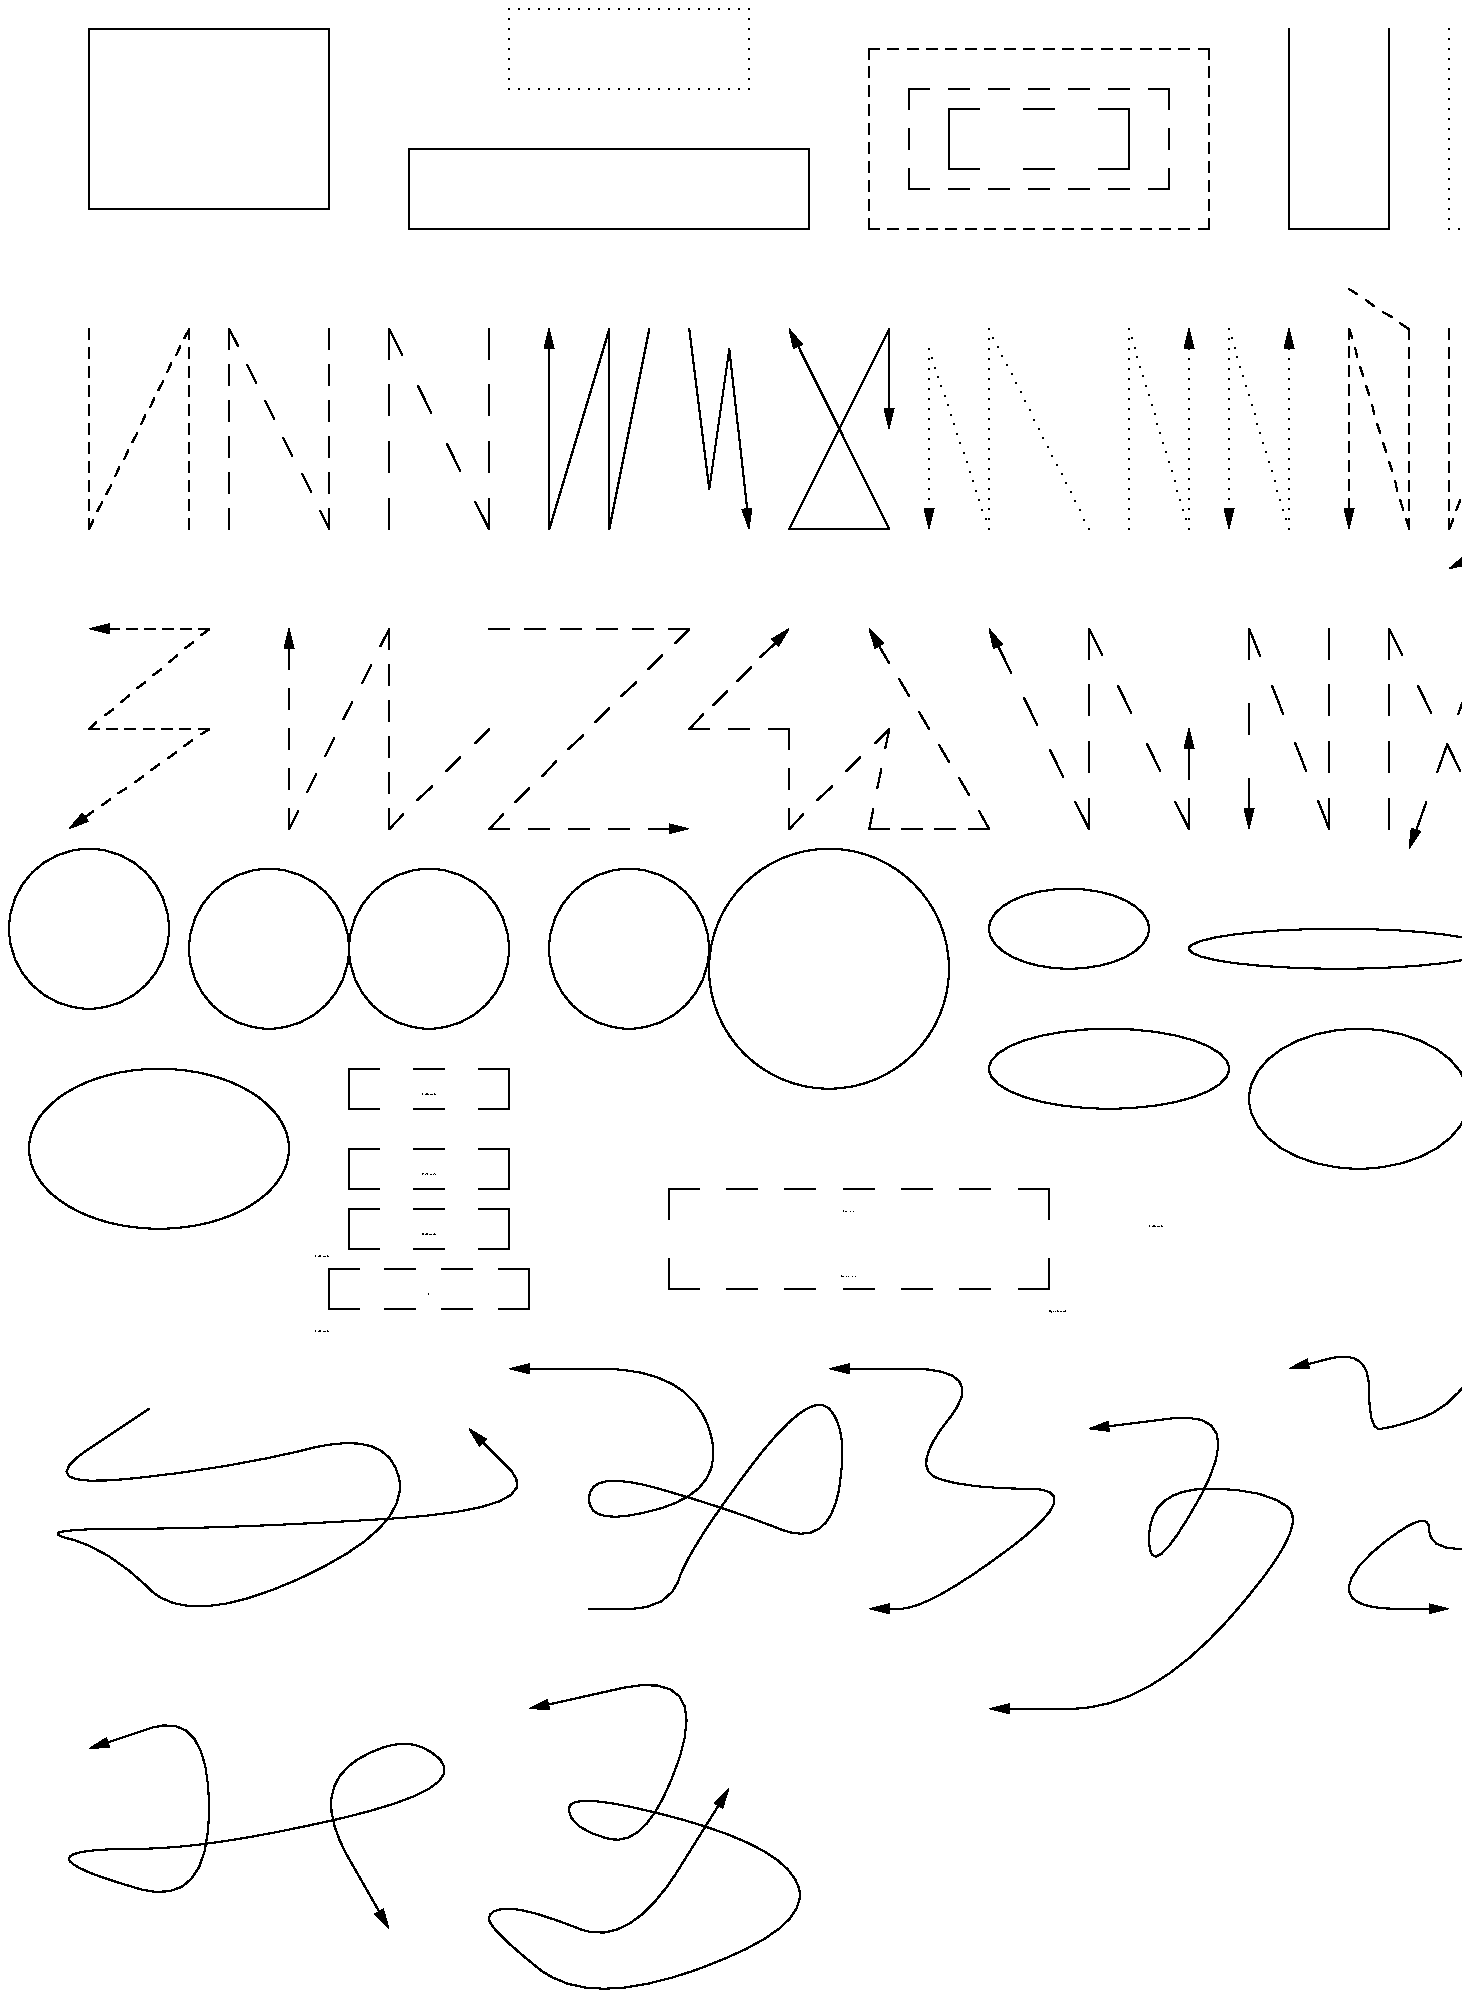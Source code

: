 .PS
scale = 80
"\fR\s12lj top (moved)\s0\fP" ljust at 416.000000, 281.000000
"\fR\s18hello world\s0\fP" ljust at 456.000000, 315.000000
ellipse wid 88.000000 ht 56.000000 at 540.000000, 364.000000
"\fR\s12top center\s0\fP"  at 336.000000, 321.000000
"\fR\s12bottom center\s0\fP"  at 336.000000, 295.000000
box  wid 96.000000 ht 72.000000 at 80.000000, 756.000000
box  wid 160.000000 ht 32.000000 at 240.000000, 728.000000
box dotted wid 96.000000 ht 32.000000 at 248.000000, 784.000000
box dashed wid 136.000000 ht 72.000000 at 412.000000, 748.000000
box dashed 0.1 * scale wid 104.000000 ht 40.000000 at 412.000000, 748.000000
box dashed 0.15 * scale wid 72.000000 ht 24.000000 at 412.000000, 748.000000
line   from 512.000000, 792.000000 \
	to 512.000000, 712.000000 \
	to 552.000000, 712.000000 \
	to 552.000000, 792.000000 
line  dotted from 576.000000, 792.000000 \
	to 576.000000, 712.000000 \
	to 616.000000, 712.000000 \
	to 616.000000, 792.000000 
line  dashed from 32.000000, 672.000000 \
	to 32.000000, 592.000000 \
	to 72.000000, 672.000000 \
	to 72.000000, 592.000000 
line  dashed 0.1 * scale from 88.000000, 592.000000 \
	to 88.000000, 672.000000 \
	to 128.000000, 592.000000 \
	to 128.000000, 672.000000 
line  dashed 0.15 * scale from 152.000000, 592.000000 \
	to 152.000000, 672.000000 \
	to 192.000000, 592.000000 \
	to 192.000000, 672.000000 
line <-  from 216.000000, 672.000000 \
	to 216.000000, 592.000000 \
	to 240.000000, 672.000000 \
	to 240.000000, 592.000000 \
	to 256.000000, 672.000000 
line ->  from 272.000000, 672.000000 \
	to 280.000000, 608.000000 \
	to 288.000000, 664.000000 \
	to 296.000000, 592.000000 
line <->  from 312.000000, 672.000000 \
	to 352.000000, 592.000000 \
	to 312.000000, 592.000000 \
	to 352.000000, 672.000000 \
	to 352.000000, 632.000000 
line <- dotted from 368.000000, 592.000000 \
	to 368.000000, 664.000000 \
	to 392.000000, 592.000000 \
	to 392.000000, 672.000000 \
	to 432.000000, 592.000000 
line -> dotted from 448.000000, 592.000000 \
	to 448.000000, 672.000000 \
	to 472.000000, 592.000000 \
	to 472.000000, 672.000000 
line <-> dotted from 488.000000, 592.000000 \
	to 488.000000, 672.000000 \
	to 512.000000, 592.000000 \
	to 512.000000, 672.000000 
line <- dashed from 536.000000, 592.000000 \
	to 536.000000, 672.000000 \
	to 560.000000, 592.000000 \
	to 560.000000, 672.000000 \
	to 536.000000, 688.000000 
line -> dashed from 576.000000, 672.000000 \
	to 576.000000, 592.000000 \
	to 608.000000, 672.000000 \
	to 608.000000, 592.000000 \
	to 576.000000, 576.000000 
line <-> dashed from 32.000000, 552.000000 \
	to 80.000000, 552.000000 \
	to 32.000000, 512.000000 \
	to 80.000000, 512.000000 \
	to 24.000000, 472.000000 
line <- dashed 0.1 * scale from 112.000000, 552.000000 \
	to 112.000000, 472.000000 \
	to 152.000000, 552.000000 \
	to 152.000000, 472.000000 \
	to 192.000000, 512.000000 
line -> dashed 0.1 * scale from 192.000000, 552.000000 \
	to 272.000000, 552.000000 \
	to 192.000000, 472.000000 \
	to 272.000000, 472.000000 
line <-> dashed 0.1 * scale from 312.000000, 552.000000 \
	to 272.000000, 512.000000 \
	to 312.000000, 512.000000 \
	to 312.000000, 472.000000 \
	to 352.000000, 512.000000 \
	to 344.000000, 472.000000 \
	to 392.000000, 472.000000 \
	to 344.000000, 552.000000 
line <-> dashed 0.15 * scale from 392.000000, 552.000000 \
	to 432.000000, 472.000000 \
	to 432.000000, 552.000000 \
	to 472.000000, 472.000000 \
	to 472.000000, 512.000000 
line <- dashed 0.15 * scale from 496.000000, 472.000000 \
	to 496.000000, 552.000000 \
	to 528.000000, 472.000000 \
	to 528.000000, 552.000000 
line -> dashed 0.15 * scale from 552.000000, 472.000000 \
	to 552.000000, 552.000000 \
	to 592.000000, 472.000000 \
	to 592.000000, 552.000000 \
	to 560.000000, 464.000000 
circle radius 32 at 32.000000, 432.000000
circle radius 32 at 104.000000, 424.000000
circle radius 32 at 168.000000, 424.000000
circle radius 32 at 248.000000, 424.000000
circle radius 48 at 328.000000, 416.000000
ellipse wid 64.000000 ht 32.000000 at 424.000000, 432.000000
ellipse wid 96.000000 ht 32.000000 at 440.000000, 376.000000
ellipse wid 104.000000 ht 64.000000 at 60.000000, 344.000000
"\fR\s12hello world\s0\fP"  at 168.000000, 368.000000
"\fI\s12hello world\s0\fP"  at 168.000000, 336.000000
"\fB\s12hello world\s0\fP"  at 168.000000, 312.000000
"\fS\s12hello world\s0\fP"  at 168.000000, 288.000000
box dashed 0.15 * scale wid 64.000000 ht 16.000000 at 168.000000, 368.000000
box dashed 0.15 * scale wid 64.000000 ht 16.000000 at 168.000000, 336.000000
box dashed 0.15 * scale wid 64.000000 ht 16.000000 at 168.000000, 312.000000
box dashed 0.15 * scale wid 80.000000 ht 16.000000 at 168.000000, 288.000000
box dashed 0.15 * scale wid 152.000000 ht 40.000000 at 340.000000, 308.000000
"\fR\s12hello world\s0\fP" rjust at 128.000000, 273.000000
ellipse wid 120.000000 ht 16.000000 at 532.000000, 424.000000
"\fR\s12hello world\s0\fP" rjust at 128.000000, 303.000000
spline ->  from 56.000000, 240.000000 \
	to 8.000000, 208.000000 \
	to 88.000000, 216.000000 \
	to 152.000000, 232.000000 \
	to 160.000000, 192.000000 \
	to 72.000000, 152.000000 \
	to 40.000000, 184.000000 \
	to 8.000000, 192.000000 \
	to 88.000000, 192.000000 \
	to 216.000000, 200.000000 \
	to 184.000000, 232.000000 
spline <-  from 200.000000, 256.000000 \
	to 272.000000, 256.000000 \
	to 288.000000, 208.000000 \
	to 232.000000, 192.000000 \
	to 232.000000, 216.000000 \
	to 288.000000, 200.000000 \
	to 328.000000, 184.000000 \
	to 336.000000, 232.000000 \
	to 320.000000, 248.000000 \
	to 272.000000, 184.000000 \
	to 264.000000, 160.000000 \
	to 232.000000, 160.000000 
spline <->  from 328.000000, 256.000000 \
	to 392.000000, 256.000000 \
	to 360.000000, 216.000000 \
	to 384.000000, 208.000000 \
	to 432.000000, 208.000000 \
	to 368.000000, 160.000000 \
	to 344.000000, 160.000000 
spline <->  from 512.000000, 256.000000 \
	to 544.000000, 264.000000 \
	to 544.000000, 232.000000 \
	to 552.000000, 232.000000 \
	to 576.000000, 240.000000 \
	to 592.000000, 264.000000 \
	to 600.000000, 200.000000 \
	to 592.000000, 184.000000 \
	to 568.000000, 184.000000 \
	to 568.000000, 200.000000 \
	to 536.000000, 176.000000 \
	to 536.000000, 160.000000 \
	to 576.000000, 160.000000 
spline <->  from 32.000000, 104.000000 \
	to 80.000000, 120.000000 \
	to 80.000000, 40.000000 \
	to 24.000000, 56.000000 \
	to 24.000000, 64.000000 \
	to 80.000000, 64.000000 \
	to 184.000000, 88.000000 \
	to 160.000000, 112.000000 \
	to 120.000000, 88.000000 \
	to 152.000000, 32.000000 
spline <->  from 208.000000, 120.000000 \
	to 280.000000, 136.000000 \
	to 256.000000, 64.000000 \
	to 224.000000, 72.000000 \
	to 224.000000, 88.000000 \
	to 312.000000, 64.000000 \
	to 320.000000, 32.000000 \
	to 232.000000, 0.000000 \
	to 192.000000, 32.000000 \
	to 192.000000, 40.000000 \
	to 208.000000, 40.000000 \
	to 248.000000, 24.000000 \
	to 288.000000, 88.000000 
spline <->  from 432.000000, 232.000000 \
	to 496.000000, 240.000000 \
	to 456.000000, 168.000000 \
	to 456.000000, 208.000000 \
	to 504.000000, 208.000000 \
	to 520.000000, 192.000000 \
	to 456.000000, 120.000000 \
	to 392.000000, 120.000000 
.PE
